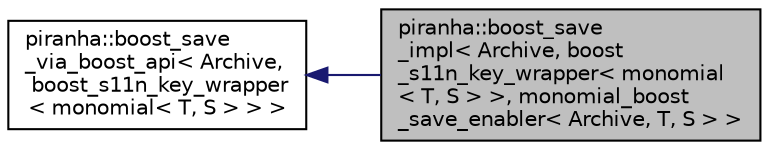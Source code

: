 digraph "piranha::boost_save_impl&lt; Archive, boost_s11n_key_wrapper&lt; monomial&lt; T, S &gt; &gt;, monomial_boost_save_enabler&lt; Archive, T, S &gt; &gt;"
{
  edge [fontname="Helvetica",fontsize="10",labelfontname="Helvetica",labelfontsize="10"];
  node [fontname="Helvetica",fontsize="10",shape=record];
  rankdir="LR";
  Node0 [label="piranha::boost_save\l_impl\< Archive, boost\l_s11n_key_wrapper\< monomial\l\< T, S \> \>, monomial_boost\l_save_enabler\< Archive, T, S \> \>",height=0.2,width=0.4,color="black", fillcolor="grey75", style="filled", fontcolor="black"];
  Node1 -> Node0 [dir="back",color="midnightblue",fontsize="10",style="solid",fontname="Helvetica"];
  Node1 [label="piranha::boost_save\l_via_boost_api\< Archive,\l boost_s11n_key_wrapper\l\< monomial\< T, S \> \> \>",height=0.2,width=0.4,color="black", fillcolor="white", style="filled",URL="$structpiranha_1_1boost__save__via__boost__api.html"];
}
